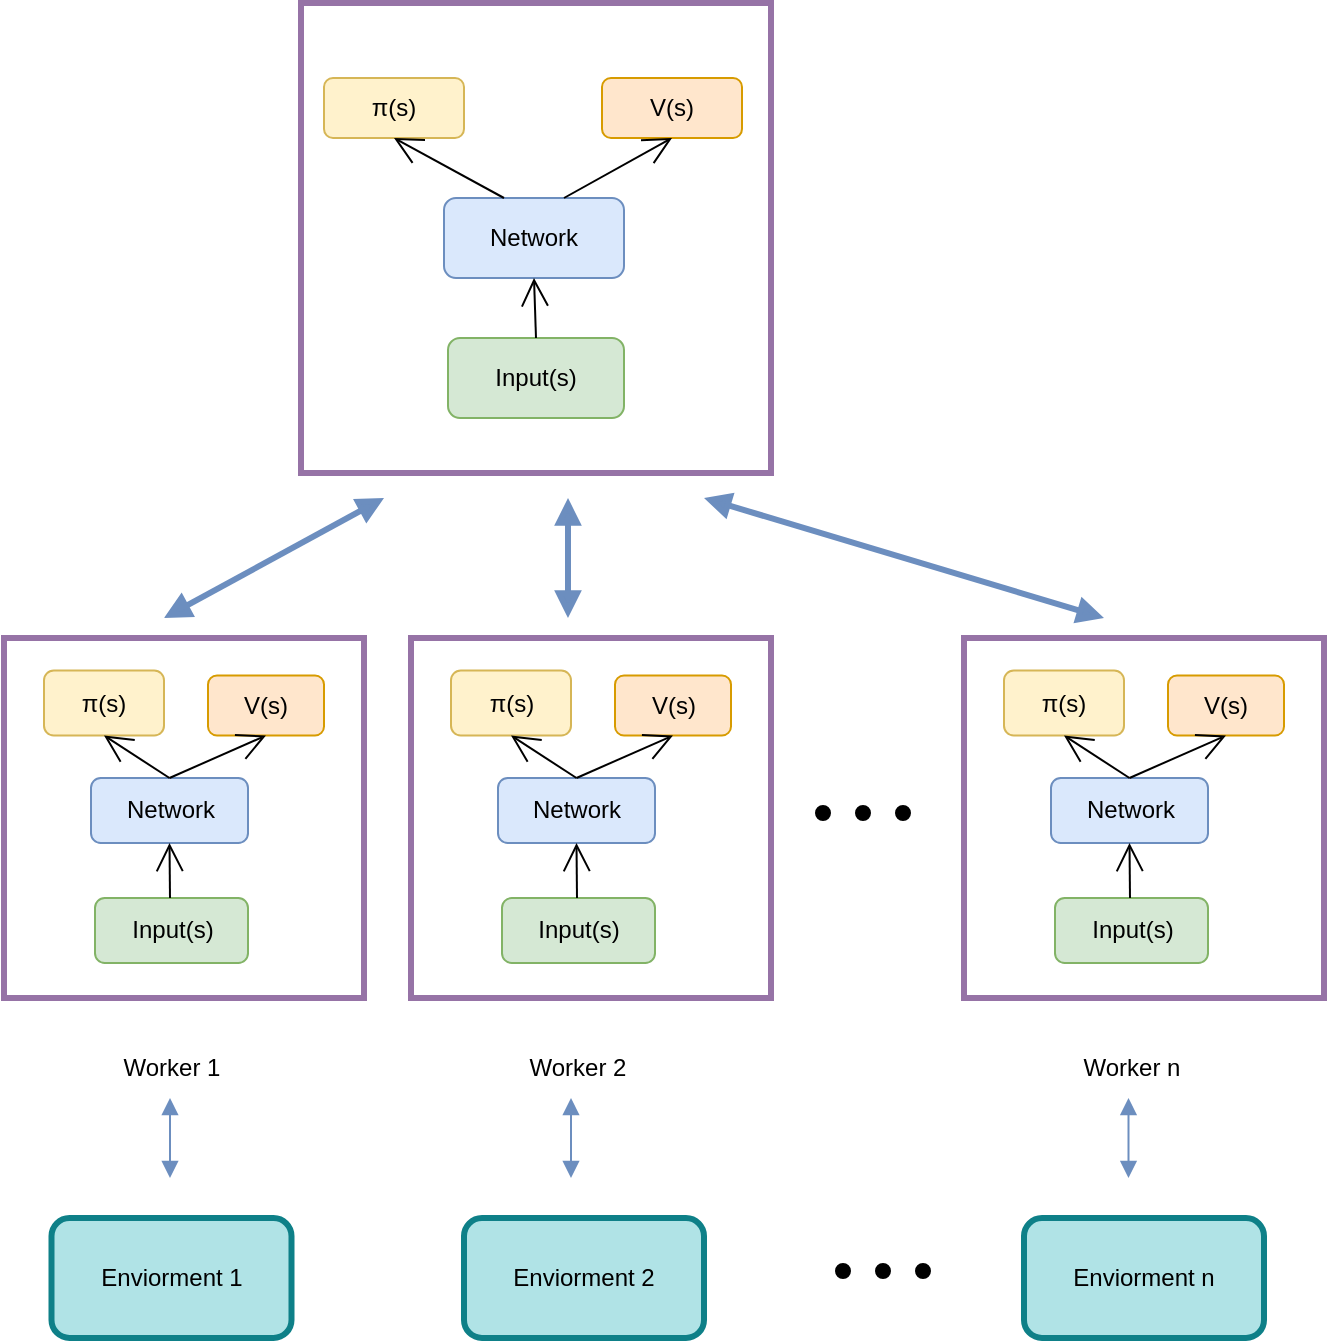 <mxfile type="github" version="15.4.1">
  <diagram id="KnQJH4l8-xngm2lJGw7-" name="Page-1">
    <mxGraphModel grid="0" dx="1075" dy="688" gridSize="10" guides="1" tooltips="1" connect="1" arrows="1" fold="1" page="1" pageScale="1" pageWidth="827" pageHeight="1169" math="0" shadow="0">
      <root>
        <mxCell id="0" />
        <mxCell id="1" parent="0" />
        <mxCell id="ELINH8FFPVn-ywCd5U-3-1" value="π(s)" parent="1" style="rounded=1;whiteSpace=wrap;html=1;fillColor=#fff2cc;strokeColor=#d6b656;" vertex="1">
          <mxGeometry as="geometry" x="240" y="60" width="70" height="30" />
        </mxCell>
        <mxCell id="ELINH8FFPVn-ywCd5U-3-3" value="V(s)" parent="1" style="rounded=1;whiteSpace=wrap;html=1;fillColor=#ffe6cc;strokeColor=#d79b00;" vertex="1">
          <mxGeometry as="geometry" x="379" y="60" width="70" height="30" />
        </mxCell>
        <mxCell id="ELINH8FFPVn-ywCd5U-3-4" value="Network" parent="1" style="rounded=1;whiteSpace=wrap;html=1;fillColor=#dae8fc;strokeColor=#6c8ebf;" vertex="1">
          <mxGeometry as="geometry" x="300" y="120" width="90" height="40" />
        </mxCell>
        <mxCell id="ELINH8FFPVn-ywCd5U-3-5" value="Input(s)" parent="1" style="rounded=1;whiteSpace=wrap;html=1;fillColor=#d5e8d4;strokeColor=#82b366;" vertex="1">
          <mxGeometry as="geometry" x="302" y="190" width="88" height="40" />
        </mxCell>
        <mxCell id="ELINH8FFPVn-ywCd5U-3-8" value="" parent="1" style="endArrow=open;endFill=1;endSize=12;html=1;rounded=0;entryX=0.5;entryY=1;entryDx=0;entryDy=0;" target="ELINH8FFPVn-ywCd5U-3-1" edge="1">
          <mxGeometry as="geometry" width="160" relative="1">
            <mxPoint as="sourcePoint" x="330" y="120" />
            <mxPoint as="targetPoint" x="490" y="270" />
          </mxGeometry>
        </mxCell>
        <mxCell id="ELINH8FFPVn-ywCd5U-3-9" value="" parent="1" style="endArrow=open;endFill=1;endSize=12;html=1;rounded=0;entryX=0.5;entryY=1;entryDx=0;entryDy=0;" target="ELINH8FFPVn-ywCd5U-3-3" edge="1">
          <mxGeometry as="geometry" width="160" relative="1">
            <mxPoint as="sourcePoint" x="360" y="120" />
            <mxPoint as="targetPoint" x="285" y="100" />
          </mxGeometry>
        </mxCell>
        <mxCell id="ELINH8FFPVn-ywCd5U-3-10" value="" parent="1" style="endArrow=open;endFill=1;endSize=12;html=1;rounded=0;entryX=0.5;entryY=1;entryDx=0;entryDy=0;exitX=0.5;exitY=0;exitDx=0;exitDy=0;" target="ELINH8FFPVn-ywCd5U-3-4" edge="1" source="ELINH8FFPVn-ywCd5U-3-5">
          <mxGeometry as="geometry" width="160" relative="1">
            <mxPoint as="sourcePoint" x="340" y="130" />
            <mxPoint as="targetPoint" x="285" y="100" />
          </mxGeometry>
        </mxCell>
        <mxCell id="ELINH8FFPVn-ywCd5U-3-12" value="" parent="1" style="whiteSpace=wrap;html=1;aspect=fixed;shadow=0;fillColor=none;strokeColor=#9673a6;strokeWidth=3;perimeterSpacing=0;" vertex="1">
          <mxGeometry as="geometry" x="228.5" y="22.5" width="235" height="235" />
        </mxCell>
        <mxCell id="ELINH8FFPVn-ywCd5U-3-13" value="π(s)" parent="1" style="rounded=1;whiteSpace=wrap;html=1;fillColor=#fff2cc;strokeColor=#d6b656;" vertex="1">
          <mxGeometry as="geometry" x="100" y="356.25" width="60" height="32.5" />
        </mxCell>
        <mxCell id="ELINH8FFPVn-ywCd5U-3-14" value="V(s)" parent="1" style="rounded=1;whiteSpace=wrap;html=1;fillColor=#ffe6cc;strokeColor=#d79b00;" vertex="1">
          <mxGeometry as="geometry" x="182" y="358.75" width="58" height="30" />
        </mxCell>
        <mxCell id="ELINH8FFPVn-ywCd5U-3-15" value="Network" parent="1" style="rounded=1;whiteSpace=wrap;html=1;fillColor=#dae8fc;strokeColor=#6c8ebf;" vertex="1">
          <mxGeometry as="geometry" x="123.5" y="410" width="78.5" height="32.5" />
        </mxCell>
        <mxCell id="ELINH8FFPVn-ywCd5U-3-16" value="Input(s)" parent="1" style="rounded=1;whiteSpace=wrap;html=1;fillColor=#d5e8d4;strokeColor=#82b366;" vertex="1">
          <mxGeometry as="geometry" x="125.5" y="470" width="76.5" height="32.5" />
        </mxCell>
        <mxCell id="ELINH8FFPVn-ywCd5U-3-17" value="" parent="1" style="endArrow=open;endFill=1;endSize=12;html=1;rounded=0;entryX=0.5;entryY=1;entryDx=0;entryDy=0;exitX=0.5;exitY=0;exitDx=0;exitDy=0;" target="ELINH8FFPVn-ywCd5U-3-13" edge="1" source="ELINH8FFPVn-ywCd5U-3-15">
          <mxGeometry as="geometry" width="160" relative="1">
            <mxPoint as="sourcePoint" x="151.5" y="387.5" />
            <mxPoint as="targetPoint" x="311.5" y="537.5" />
          </mxGeometry>
        </mxCell>
        <mxCell id="ELINH8FFPVn-ywCd5U-3-18" value="" parent="1" style="endArrow=open;endFill=1;endSize=12;html=1;rounded=0;entryX=0.5;entryY=1;entryDx=0;entryDy=0;exitX=0.5;exitY=0;exitDx=0;exitDy=0;" target="ELINH8FFPVn-ywCd5U-3-14" edge="1" source="ELINH8FFPVn-ywCd5U-3-15">
          <mxGeometry as="geometry" width="160" relative="1">
            <mxPoint as="sourcePoint" x="181.5" y="387.5" />
            <mxPoint as="targetPoint" x="106.5" y="367.5" />
          </mxGeometry>
        </mxCell>
        <mxCell id="ELINH8FFPVn-ywCd5U-3-19" value="" parent="1" style="endArrow=open;endFill=1;endSize=12;html=1;rounded=0;entryX=0.5;entryY=1;entryDx=0;entryDy=0;" target="ELINH8FFPVn-ywCd5U-3-15" edge="1">
          <mxGeometry as="geometry" width="160" relative="1">
            <mxPoint as="sourcePoint" x="163" y="470" />
            <mxPoint as="targetPoint" x="106.5" y="367.5" />
          </mxGeometry>
        </mxCell>
        <mxCell id="ELINH8FFPVn-ywCd5U-3-20" value="" parent="1" style="whiteSpace=wrap;html=1;aspect=fixed;shadow=0;fillColor=none;strokeColor=#9673a6;strokeWidth=3;perimeterSpacing=0;" vertex="1">
          <mxGeometry as="geometry" x="80" y="340" width="180" height="180" />
        </mxCell>
        <mxCell id="ELINH8FFPVn-ywCd5U-3-55" parent="1" style="edgeStyle=none;rounded=0;orthogonalLoop=1;jettySize=auto;html=1;" edge="1" source="ELINH8FFPVn-ywCd5U-3-21">
          <mxGeometry as="geometry" relative="1">
            <mxPoint as="targetPoint" x="163.75" y="570" />
          </mxGeometry>
        </mxCell>
        <mxCell id="ELINH8FFPVn-ywCd5U-3-21" value="Worker 1" parent="1" style="text;html=1;strokeColor=none;fillColor=none;align=center;verticalAlign=middle;whiteSpace=wrap;rounded=0;shadow=0;" vertex="1">
          <mxGeometry as="geometry" x="133.75" y="540" width="60" height="30" />
        </mxCell>
        <mxCell id="ELINH8FFPVn-ywCd5U-3-22" value="π(s)" parent="1" style="rounded=1;whiteSpace=wrap;html=1;fillColor=#fff2cc;strokeColor=#d6b656;" vertex="1">
          <mxGeometry as="geometry" x="303.5" y="356.25" width="60" height="32.5" />
        </mxCell>
        <mxCell id="ELINH8FFPVn-ywCd5U-3-23" value="V(s)" parent="1" style="rounded=1;whiteSpace=wrap;html=1;fillColor=#ffe6cc;strokeColor=#d79b00;" vertex="1">
          <mxGeometry as="geometry" x="385.5" y="358.75" width="58" height="30" />
        </mxCell>
        <mxCell id="ELINH8FFPVn-ywCd5U-3-24" value="Network" parent="1" style="rounded=1;whiteSpace=wrap;html=1;fillColor=#dae8fc;strokeColor=#6c8ebf;" vertex="1">
          <mxGeometry as="geometry" x="327" y="410" width="78.5" height="32.5" />
        </mxCell>
        <mxCell id="ELINH8FFPVn-ywCd5U-3-25" value="Input(s)" parent="1" style="rounded=1;whiteSpace=wrap;html=1;fillColor=#d5e8d4;strokeColor=#82b366;" vertex="1">
          <mxGeometry as="geometry" x="329" y="470" width="76.5" height="32.5" />
        </mxCell>
        <mxCell id="ELINH8FFPVn-ywCd5U-3-26" value="" parent="1" style="endArrow=open;endFill=1;endSize=12;html=1;rounded=0;entryX=0.5;entryY=1;entryDx=0;entryDy=0;exitX=0.5;exitY=0;exitDx=0;exitDy=0;" target="ELINH8FFPVn-ywCd5U-3-22" edge="1" source="ELINH8FFPVn-ywCd5U-3-24">
          <mxGeometry as="geometry" width="160" relative="1">
            <mxPoint as="sourcePoint" x="355" y="387.5" />
            <mxPoint as="targetPoint" x="515" y="537.5" />
          </mxGeometry>
        </mxCell>
        <mxCell id="ELINH8FFPVn-ywCd5U-3-27" value="" parent="1" style="endArrow=open;endFill=1;endSize=12;html=1;rounded=0;entryX=0.5;entryY=1;entryDx=0;entryDy=0;exitX=0.5;exitY=0;exitDx=0;exitDy=0;" target="ELINH8FFPVn-ywCd5U-3-23" edge="1" source="ELINH8FFPVn-ywCd5U-3-24">
          <mxGeometry as="geometry" width="160" relative="1">
            <mxPoint as="sourcePoint" x="385" y="387.5" />
            <mxPoint as="targetPoint" x="310" y="367.5" />
          </mxGeometry>
        </mxCell>
        <mxCell id="ELINH8FFPVn-ywCd5U-3-28" value="" parent="1" style="endArrow=open;endFill=1;endSize=12;html=1;rounded=0;entryX=0.5;entryY=1;entryDx=0;entryDy=0;" target="ELINH8FFPVn-ywCd5U-3-24" edge="1">
          <mxGeometry as="geometry" width="160" relative="1">
            <mxPoint as="sourcePoint" x="366.5" y="470" />
            <mxPoint as="targetPoint" x="310" y="367.5" />
          </mxGeometry>
        </mxCell>
        <mxCell id="ELINH8FFPVn-ywCd5U-3-29" value="" parent="1" style="whiteSpace=wrap;html=1;aspect=fixed;shadow=0;fillColor=none;strokeColor=#9673a6;strokeWidth=3;perimeterSpacing=0;" vertex="1">
          <mxGeometry as="geometry" x="283.5" y="340" width="180" height="180" />
        </mxCell>
        <mxCell id="ELINH8FFPVn-ywCd5U-3-30" value="Worker 2" parent="1" style="text;html=1;strokeColor=none;fillColor=none;align=center;verticalAlign=middle;whiteSpace=wrap;rounded=0;shadow=0;" vertex="1">
          <mxGeometry as="geometry" x="337.25" y="540" width="60" height="30" />
        </mxCell>
        <mxCell id="ELINH8FFPVn-ywCd5U-3-40" value="π(s)" parent="1" style="rounded=1;whiteSpace=wrap;html=1;fillColor=#fff2cc;strokeColor=#d6b656;" vertex="1">
          <mxGeometry as="geometry" x="580" y="356.25" width="60" height="32.5" />
        </mxCell>
        <mxCell id="ELINH8FFPVn-ywCd5U-3-41" value="V(s)" parent="1" style="rounded=1;whiteSpace=wrap;html=1;fillColor=#ffe6cc;strokeColor=#d79b00;" vertex="1">
          <mxGeometry as="geometry" x="662" y="358.75" width="58" height="30" />
        </mxCell>
        <mxCell id="ELINH8FFPVn-ywCd5U-3-42" value="Network" parent="1" style="rounded=1;whiteSpace=wrap;html=1;fillColor=#dae8fc;strokeColor=#6c8ebf;" vertex="1">
          <mxGeometry as="geometry" x="603.5" y="410" width="78.5" height="32.5" />
        </mxCell>
        <mxCell id="ELINH8FFPVn-ywCd5U-3-43" value="Input(s)" parent="1" style="rounded=1;whiteSpace=wrap;html=1;fillColor=#d5e8d4;strokeColor=#82b366;" vertex="1">
          <mxGeometry as="geometry" x="605.5" y="470" width="76.5" height="32.5" />
        </mxCell>
        <mxCell id="ELINH8FFPVn-ywCd5U-3-44" value="" parent="1" style="endArrow=open;endFill=1;endSize=12;html=1;rounded=0;entryX=0.5;entryY=1;entryDx=0;entryDy=0;exitX=0.5;exitY=0;exitDx=0;exitDy=0;" target="ELINH8FFPVn-ywCd5U-3-40" edge="1" source="ELINH8FFPVn-ywCd5U-3-42">
          <mxGeometry as="geometry" width="160" relative="1">
            <mxPoint as="sourcePoint" x="631.5" y="387.5" />
            <mxPoint as="targetPoint" x="791.5" y="537.5" />
          </mxGeometry>
        </mxCell>
        <mxCell id="ELINH8FFPVn-ywCd5U-3-45" value="" parent="1" style="endArrow=open;endFill=1;endSize=12;html=1;rounded=0;entryX=0.5;entryY=1;entryDx=0;entryDy=0;exitX=0.5;exitY=0;exitDx=0;exitDy=0;" target="ELINH8FFPVn-ywCd5U-3-41" edge="1" source="ELINH8FFPVn-ywCd5U-3-42">
          <mxGeometry as="geometry" width="160" relative="1">
            <mxPoint as="sourcePoint" x="661.5" y="387.5" />
            <mxPoint as="targetPoint" x="586.5" y="367.5" />
          </mxGeometry>
        </mxCell>
        <mxCell id="ELINH8FFPVn-ywCd5U-3-46" value="" parent="1" style="endArrow=open;endFill=1;endSize=12;html=1;rounded=0;entryX=0.5;entryY=1;entryDx=0;entryDy=0;" target="ELINH8FFPVn-ywCd5U-3-42" edge="1">
          <mxGeometry as="geometry" width="160" relative="1">
            <mxPoint as="sourcePoint" x="643" y="470" />
            <mxPoint as="targetPoint" x="586.5" y="367.5" />
          </mxGeometry>
        </mxCell>
        <mxCell id="ELINH8FFPVn-ywCd5U-3-47" value="" parent="1" style="whiteSpace=wrap;html=1;aspect=fixed;shadow=0;fillColor=none;strokeColor=#9673a6;strokeWidth=3;perimeterSpacing=0;" vertex="1">
          <mxGeometry as="geometry" x="560" y="340" width="180" height="180" />
        </mxCell>
        <mxCell id="ELINH8FFPVn-ywCd5U-3-48" value="Worker n" parent="1" style="text;html=1;strokeColor=none;fillColor=none;align=center;verticalAlign=middle;whiteSpace=wrap;rounded=0;shadow=0;" vertex="1">
          <mxGeometry as="geometry" x="613.75" y="540" width="60" height="30" />
        </mxCell>
        <mxCell id="ELINH8FFPVn-ywCd5U-3-49" value="Enviorment 1" parent="1" style="rounded=1;whiteSpace=wrap;html=1;shadow=0;strokeWidth=3;fillColor=#b0e3e6;strokeColor=#0e8088;" vertex="1">
          <mxGeometry as="geometry" x="103.75" y="630" width="120" height="60" />
        </mxCell>
        <mxCell id="ELINH8FFPVn-ywCd5U-3-50" value="Enviorment 2" parent="1" style="rounded=1;whiteSpace=wrap;html=1;shadow=0;strokeWidth=3;fillColor=#b0e3e6;strokeColor=#0e8088;" vertex="1">
          <mxGeometry as="geometry" x="310" y="630" width="120" height="60" />
        </mxCell>
        <mxCell id="ELINH8FFPVn-ywCd5U-3-52" value="Enviorment n" parent="1" style="rounded=1;whiteSpace=wrap;html=1;shadow=0;strokeWidth=3;fillColor=#b0e3e6;strokeColor=#0e8088;" vertex="1">
          <mxGeometry as="geometry" x="590" y="630" width="120" height="60" />
        </mxCell>
        <mxCell id="ELINH8FFPVn-ywCd5U-3-54" value="" parent="1" style="endArrow=block;startArrow=block;endFill=1;startFill=1;html=1;rounded=0;fillColor=#dae8fc;strokeColor=#6c8ebf;" edge="1">
          <mxGeometry as="geometry" width="160" relative="1">
            <mxPoint as="sourcePoint" x="163" y="570" />
            <mxPoint as="targetPoint" x="163" y="610" />
          </mxGeometry>
        </mxCell>
        <mxCell id="ELINH8FFPVn-ywCd5U-3-58" value="" parent="1" style="endArrow=block;startArrow=block;endFill=1;startFill=1;html=1;rounded=0;fillColor=#dae8fc;strokeColor=#6c8ebf;" edge="1">
          <mxGeometry as="geometry" width="160" relative="1">
            <mxPoint as="sourcePoint" x="363.5" y="570" />
            <mxPoint as="targetPoint" x="363.5" y="610" />
            <Array as="points">
              <mxPoint x="363.5" y="590" />
            </Array>
          </mxGeometry>
        </mxCell>
        <mxCell id="ELINH8FFPVn-ywCd5U-3-59" value="" parent="1" style="endArrow=block;startArrow=block;endFill=1;startFill=1;html=1;rounded=0;fillColor=#dae8fc;strokeColor=#6c8ebf;" edge="1">
          <mxGeometry as="geometry" width="160" relative="1">
            <mxPoint as="sourcePoint" x="642.25" y="570" />
            <mxPoint as="targetPoint" x="642.25" y="610" />
            <Array as="points">
              <mxPoint x="642.25" y="590" />
            </Array>
          </mxGeometry>
        </mxCell>
        <mxCell id="ELINH8FFPVn-ywCd5U-3-60" value="" parent="1" style="endArrow=block;startArrow=block;endFill=1;startFill=1;html=1;rounded=0;fillColor=#dae8fc;strokeColor=#6c8ebf;strokeWidth=3;" edge="1">
          <mxGeometry as="geometry" width="160" relative="1">
            <mxPoint as="sourcePoint" x="270" y="270" />
            <mxPoint as="targetPoint" x="160" y="330" />
            <Array as="points" />
          </mxGeometry>
        </mxCell>
        <mxCell id="ELINH8FFPVn-ywCd5U-3-61" value="" parent="1" style="endArrow=block;startArrow=block;endFill=1;startFill=1;html=1;rounded=0;fillColor=#dae8fc;strokeColor=#6c8ebf;strokeWidth=3;" edge="1">
          <mxGeometry as="geometry" width="160" relative="1">
            <mxPoint as="sourcePoint" x="430" y="270" />
            <mxPoint as="targetPoint" x="630" y="330" />
            <Array as="points" />
          </mxGeometry>
        </mxCell>
        <mxCell id="ELINH8FFPVn-ywCd5U-3-62" value="" parent="1" style="endArrow=block;startArrow=block;endFill=1;startFill=1;html=1;rounded=0;fillColor=#dae8fc;strokeColor=#6c8ebf;strokeWidth=3;" edge="1">
          <mxGeometry as="geometry" width="160" relative="1">
            <mxPoint as="sourcePoint" x="362" y="270" />
            <mxPoint as="targetPoint" x="362" y="330" />
            <Array as="points" />
          </mxGeometry>
        </mxCell>
        <mxCell id="ELINH8FFPVn-ywCd5U-3-63" value="" parent="1" style="ellipse;whiteSpace=wrap;html=1;aspect=fixed;shadow=0;strokeWidth=3;fillColor=#000000;" vertex="1">
          <mxGeometry as="geometry" x="487" y="425" width="5" height="5" />
        </mxCell>
        <mxCell id="ELINH8FFPVn-ywCd5U-3-64" value="" parent="1" style="ellipse;whiteSpace=wrap;html=1;aspect=fixed;shadow=0;strokeWidth=3;fillColor=#000000;" vertex="1">
          <mxGeometry as="geometry" x="507" y="425" width="5" height="5" />
        </mxCell>
        <mxCell id="ELINH8FFPVn-ywCd5U-3-66" value="" parent="1" style="ellipse;whiteSpace=wrap;html=1;aspect=fixed;shadow=0;strokeWidth=3;fillColor=#000000;" vertex="1">
          <mxGeometry as="geometry" x="527" y="425" width="5" height="5" />
        </mxCell>
        <mxCell id="ELINH8FFPVn-ywCd5U-3-70" value="" parent="1" style="ellipse;whiteSpace=wrap;html=1;aspect=fixed;shadow=0;strokeWidth=3;fillColor=#000000;" vertex="1">
          <mxGeometry as="geometry" x="497" y="654" width="5" height="5" />
        </mxCell>
        <mxCell id="ELINH8FFPVn-ywCd5U-3-71" value="" parent="1" style="ellipse;whiteSpace=wrap;html=1;aspect=fixed;shadow=0;strokeWidth=3;fillColor=#000000;" vertex="1">
          <mxGeometry as="geometry" x="517" y="654" width="5" height="5" />
        </mxCell>
        <mxCell id="ELINH8FFPVn-ywCd5U-3-72" value="" parent="1" style="ellipse;whiteSpace=wrap;html=1;aspect=fixed;shadow=0;strokeWidth=3;fillColor=#000000;" vertex="1">
          <mxGeometry as="geometry" x="537" y="654" width="5" height="5" />
        </mxCell>
      </root>
    </mxGraphModel>
  </diagram>
</mxfile>

